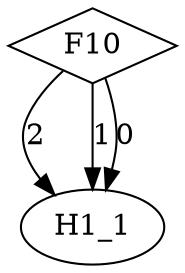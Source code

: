 digraph {
node [label=H1_1,style=""] H1_1
node [label=H1_1,style=""] H1_1
node [label=H1_1,style=""] H1_1
node [label=F10,shape="diamond",style=""] 0

0 -> H1_1 [label="2"]
0 -> H1_1 [label="1"]
0 -> H1_1 [label="0"]
}